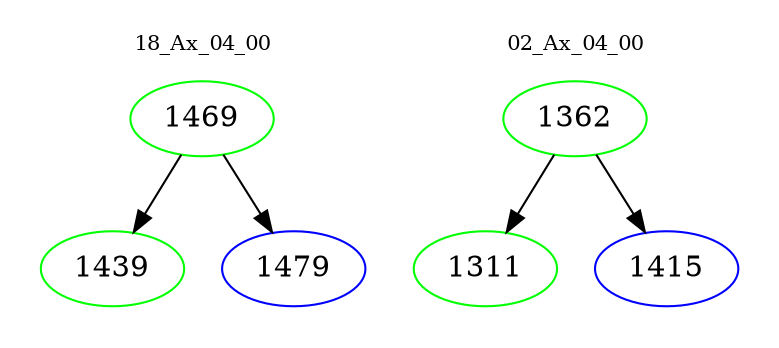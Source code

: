 digraph{
subgraph cluster_0 {
color = white
label = "18_Ax_04_00";
fontsize=10;
T0_1469 [label="1469", color="green"]
T0_1469 -> T0_1439 [color="black"]
T0_1439 [label="1439", color="green"]
T0_1469 -> T0_1479 [color="black"]
T0_1479 [label="1479", color="blue"]
}
subgraph cluster_1 {
color = white
label = "02_Ax_04_00";
fontsize=10;
T1_1362 [label="1362", color="green"]
T1_1362 -> T1_1311 [color="black"]
T1_1311 [label="1311", color="green"]
T1_1362 -> T1_1415 [color="black"]
T1_1415 [label="1415", color="blue"]
}
}
